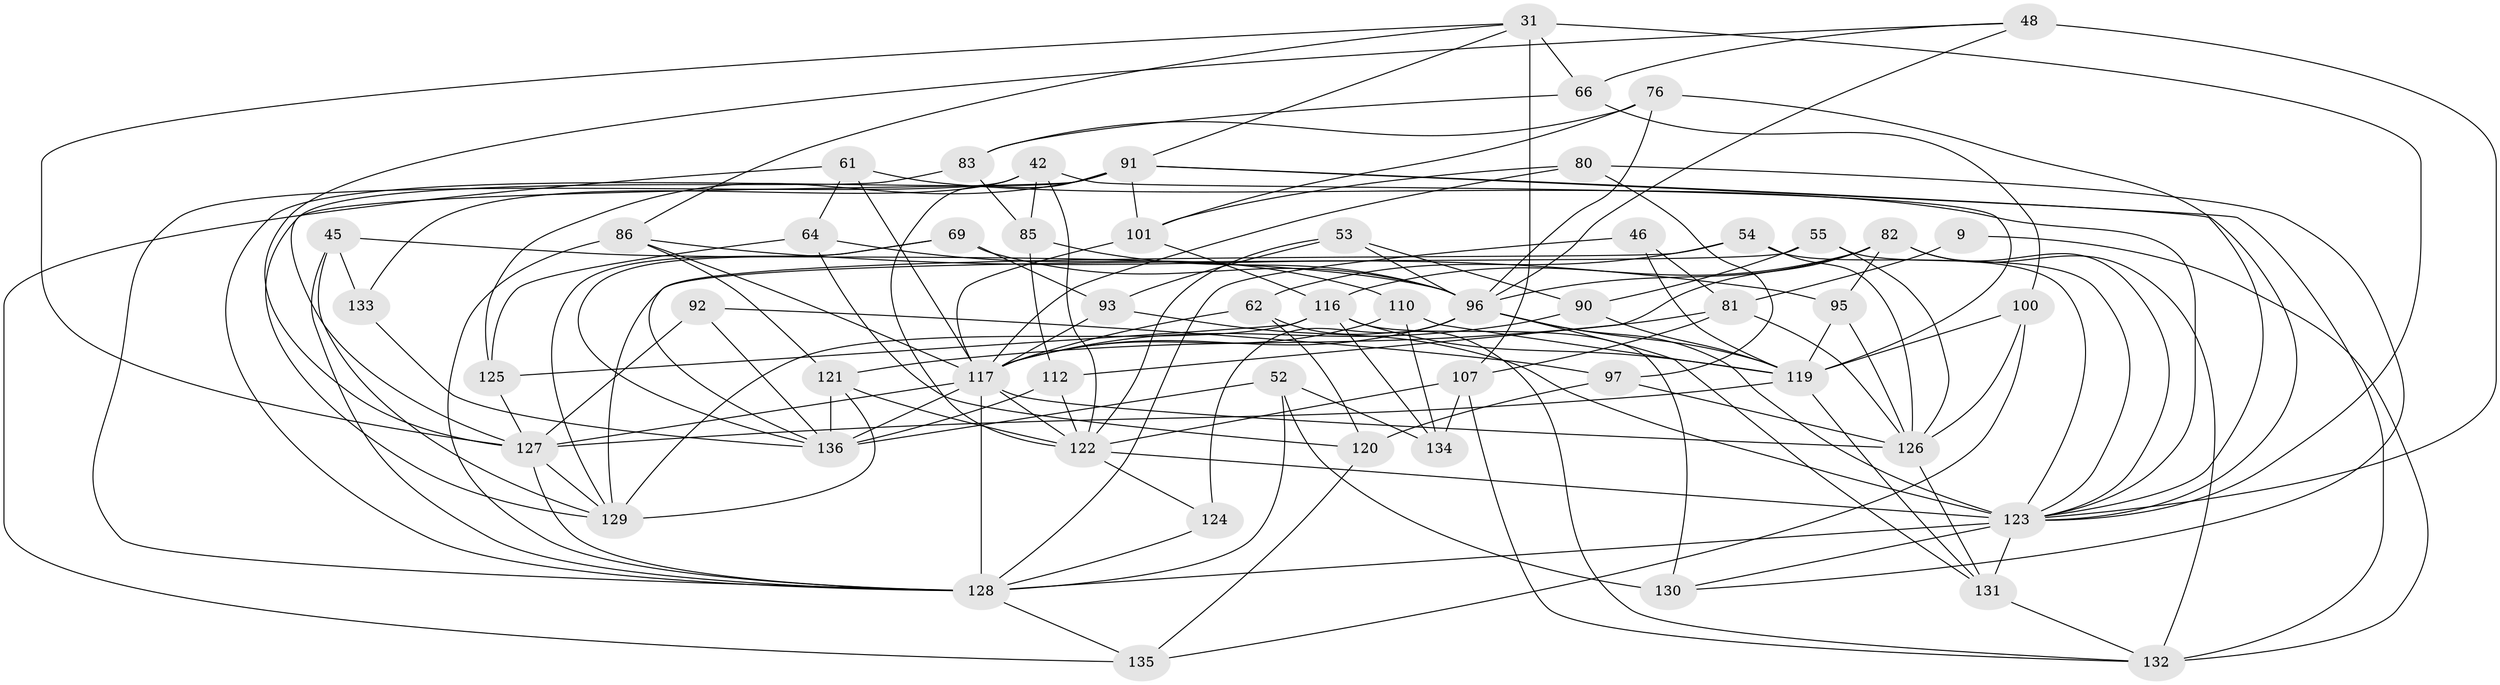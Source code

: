 // original degree distribution, {4: 1.0}
// Generated by graph-tools (version 1.1) at 2025/01/03/04/25 22:01:26]
// undirected, 54 vertices, 146 edges
graph export_dot {
graph [start="1"]
  node [color=gray90,style=filled];
  9;
  31 [super="+18"];
  42 [super="+13"];
  45;
  46;
  48;
  52;
  53;
  54;
  55;
  61;
  62;
  64;
  66;
  69;
  76;
  80;
  81 [super="+8"];
  82 [super="+25"];
  83;
  85;
  86 [super="+79"];
  90;
  91 [super="+43+44+67"];
  92;
  93;
  95;
  96 [super="+7+70+84"];
  97;
  100;
  101 [super="+75"];
  107 [super="+98"];
  110;
  112;
  116 [super="+102+115"];
  117 [super="+109+73+113"];
  119 [super="+94"];
  120;
  121 [super="+78"];
  122 [super="+41+104+105+59"];
  123 [super="+30+87+103+108"];
  124;
  125;
  126 [super="+12+35+111+58"];
  127 [super="+28+47+68+71"];
  128 [super="+14+57+21+88"];
  129 [super="+24+16"];
  130 [super="+27"];
  131 [super="+118+77"];
  132 [super="+114"];
  133;
  134;
  135;
  136 [super="+39+99+106"];
  9 -- 81 [weight=2];
  9 -- 132 [weight=2];
  31 -- 91;
  31 -- 66;
  31 -- 86;
  31 -- 107 [weight=2];
  31 -- 127;
  31 -- 123 [weight=2];
  42 -- 85;
  42 -- 133 [weight=2];
  42 -- 122;
  42 -- 128;
  42 -- 119;
  45 -- 133;
  45 -- 129;
  45 -- 128;
  45 -- 96;
  46 -- 81;
  46 -- 128 [weight=2];
  46 -- 119;
  48 -- 66;
  48 -- 96;
  48 -- 123;
  48 -- 127;
  52 -- 136;
  52 -- 134;
  52 -- 130;
  52 -- 128;
  53 -- 93;
  53 -- 90;
  53 -- 122;
  53 -- 96;
  54 -- 62;
  54 -- 136;
  54 -- 123;
  54 -- 126;
  55 -- 123;
  55 -- 90;
  55 -- 126;
  55 -- 129;
  61 -- 117;
  61 -- 135;
  61 -- 64;
  61 -- 123;
  62 -- 120;
  62 -- 132;
  62 -- 117;
  64 -- 120;
  64 -- 110;
  64 -- 125;
  66 -- 83;
  66 -- 100;
  69 -- 136;
  69 -- 93;
  69 -- 129;
  69 -- 96;
  76 -- 83;
  76 -- 96;
  76 -- 123;
  76 -- 101;
  80 -- 97;
  80 -- 130;
  80 -- 117;
  80 -- 101;
  81 -- 107;
  81 -- 126;
  81 -- 121;
  82 -- 95;
  82 -- 132;
  82 -- 112;
  82 -- 96;
  82 -- 116;
  82 -- 123 [weight=3];
  83 -- 85;
  83 -- 127;
  85 -- 112;
  85 -- 96;
  86 -- 95;
  86 -- 128 [weight=2];
  86 -- 121;
  86 -- 117;
  90 -- 117;
  90 -- 119;
  91 -- 122;
  91 -- 128;
  91 -- 129 [weight=2];
  91 -- 123;
  91 -- 101 [weight=2];
  91 -- 132;
  91 -- 125;
  92 -- 97;
  92 -- 136;
  92 -- 127 [weight=2];
  93 -- 117;
  93 -- 123;
  95 -- 126;
  95 -- 119;
  96 -- 124;
  96 -- 117 [weight=3];
  96 -- 131;
  96 -- 119 [weight=3];
  96 -- 123;
  97 -- 120;
  97 -- 126;
  100 -- 135;
  100 -- 126;
  100 -- 119;
  101 -- 117;
  101 -- 116 [weight=3];
  107 -- 134;
  107 -- 132;
  107 -- 122;
  110 -- 134;
  110 -- 119;
  110 -- 117;
  112 -- 122;
  112 -- 136;
  116 -- 129 [weight=2];
  116 -- 130 [weight=3];
  116 -- 134;
  116 -- 125;
  116 -- 119;
  117 -- 128 [weight=5];
  117 -- 126 [weight=3];
  117 -- 122 [weight=3];
  117 -- 136 [weight=3];
  117 -- 127 [weight=3];
  119 -- 127;
  119 -- 131;
  120 -- 135;
  121 -- 129 [weight=2];
  121 -- 136;
  121 -- 122;
  122 -- 123 [weight=2];
  122 -- 124;
  123 -- 128 [weight=3];
  123 -- 130;
  123 -- 131 [weight=3];
  124 -- 128 [weight=2];
  125 -- 127;
  126 -- 131 [weight=3];
  127 -- 129;
  127 -- 128;
  128 -- 135;
  131 -- 132 [weight=2];
  133 -- 136;
}
